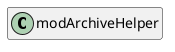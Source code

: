 @startuml
set namespaceSeparator \\
hide members
hide << alias >> circle

class modArchiveHelper
@enduml
